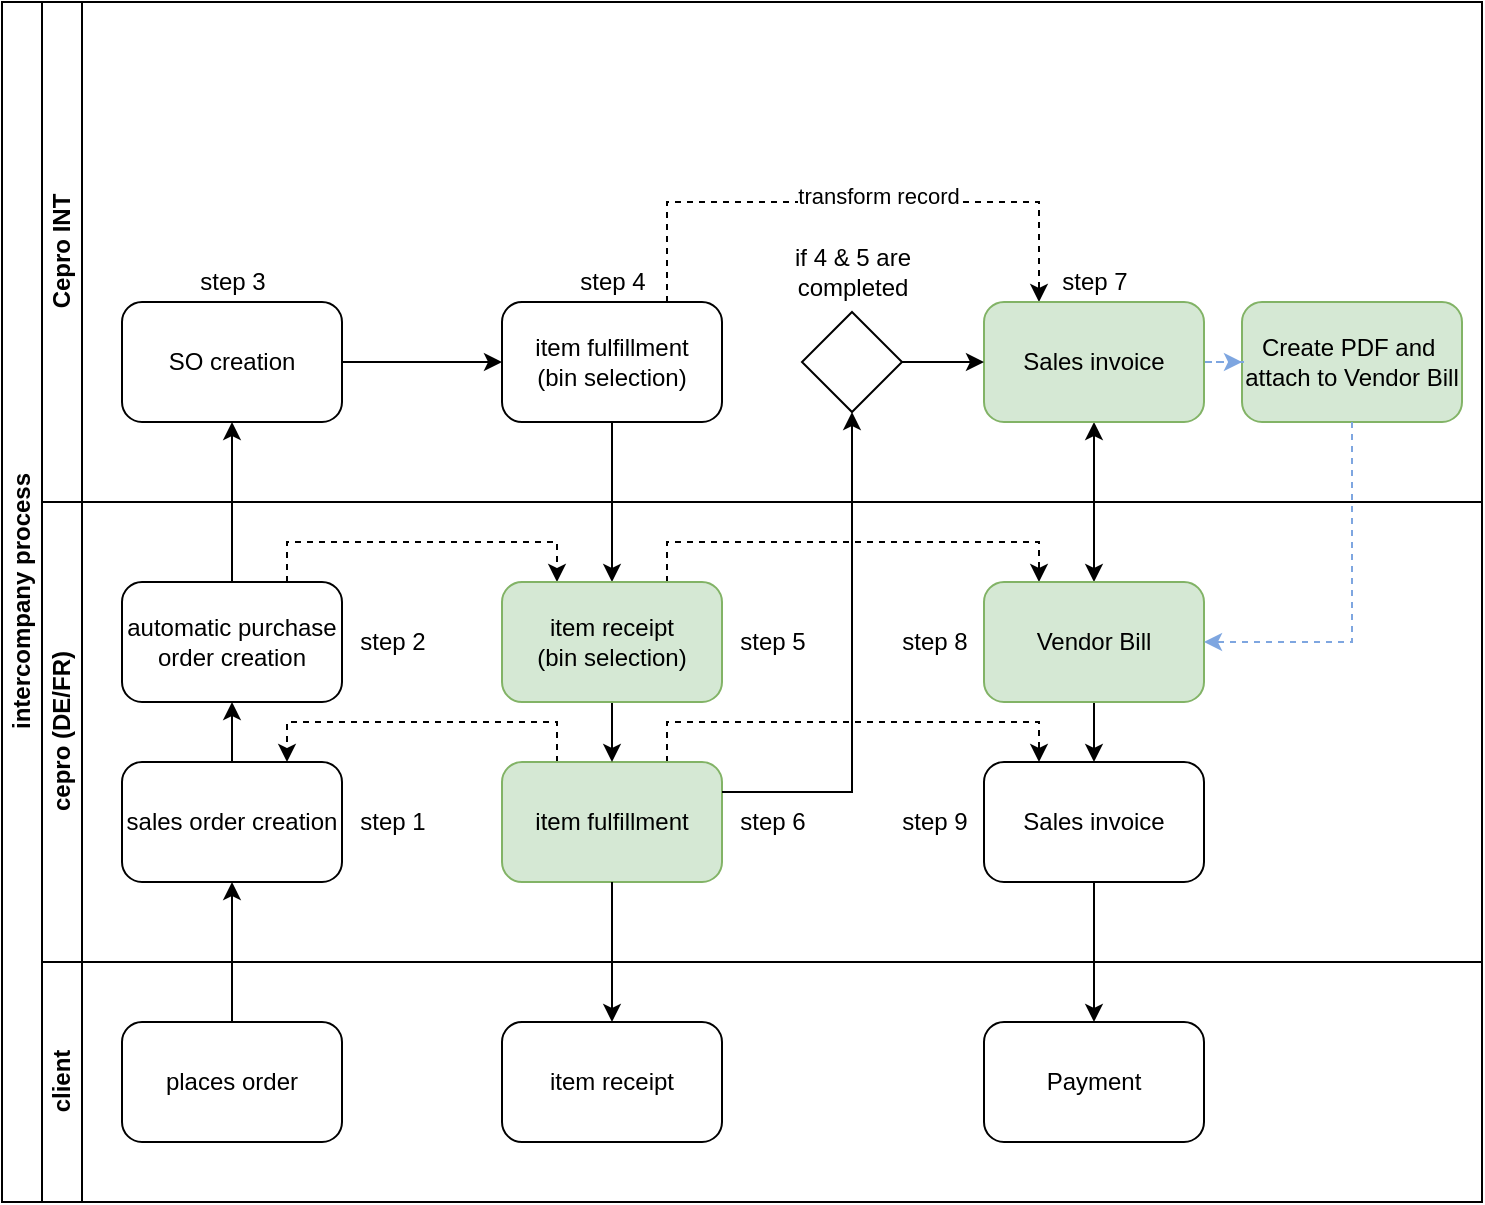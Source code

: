 <mxfile version="14.7.7" type="github">
  <diagram id="kgpKYQtTHZ0yAKxKKP6v" name="Page-1">
    <mxGraphModel dx="928" dy="971" grid="1" gridSize="10" guides="1" tooltips="1" connect="1" arrows="1" fold="1" page="1" pageScale="1" pageWidth="850" pageHeight="1100" math="0" shadow="0">
      <root>
        <mxCell id="0" />
        <mxCell id="1" parent="0" />
        <mxCell id="2VjHeU6Kj2DrrdjrndzW-1" value="intercompany process" style="swimlane;html=1;childLayout=stackLayout;resizeParent=1;resizeParentMax=0;horizontal=0;startSize=20;horizontalStack=0;" vertex="1" parent="1">
          <mxGeometry x="40" y="160" width="740" height="600" as="geometry" />
        </mxCell>
        <mxCell id="2VjHeU6Kj2DrrdjrndzW-2" value="Cepro INT" style="swimlane;html=1;startSize=20;horizontal=0;" vertex="1" parent="2VjHeU6Kj2DrrdjrndzW-1">
          <mxGeometry x="20" width="720" height="250" as="geometry" />
        </mxCell>
        <mxCell id="2VjHeU6Kj2DrrdjrndzW-11" value="SO creation" style="points=[[0.25,0,0],[0.5,0,0],[0.75,0,0],[1,0.25,0],[1,0.5,0],[1,0.75,0],[0.75,1,0],[0.5,1,0],[0.25,1,0],[0,0.75,0],[0,0.5,0],[0,0.25,0]];shape=mxgraph.bpmn.task;whiteSpace=wrap;rectStyle=rounded;size=10;taskMarker=abstract;" vertex="1" parent="2VjHeU6Kj2DrrdjrndzW-2">
          <mxGeometry x="40" y="150" width="110" height="60" as="geometry" />
        </mxCell>
        <mxCell id="2VjHeU6Kj2DrrdjrndzW-33" value="step 3" style="text;html=1;align=center;verticalAlign=middle;resizable=0;points=[];autosize=1;strokeColor=none;" vertex="1" parent="2VjHeU6Kj2DrrdjrndzW-2">
          <mxGeometry x="70" y="130" width="50" height="20" as="geometry" />
        </mxCell>
        <mxCell id="2VjHeU6Kj2DrrdjrndzW-34" value="step 4" style="text;html=1;align=center;verticalAlign=middle;resizable=0;points=[];autosize=1;strokeColor=none;" vertex="1" parent="2VjHeU6Kj2DrrdjrndzW-2">
          <mxGeometry x="260" y="130" width="50" height="20" as="geometry" />
        </mxCell>
        <mxCell id="2VjHeU6Kj2DrrdjrndzW-37" value="step 7" style="text;html=1;align=center;verticalAlign=middle;resizable=0;points=[];autosize=1;strokeColor=none;" vertex="1" parent="2VjHeU6Kj2DrrdjrndzW-2">
          <mxGeometry x="501" y="130" width="50" height="20" as="geometry" />
        </mxCell>
        <mxCell id="2VjHeU6Kj2DrrdjrndzW-40" value="" style="points=[[0.25,0.25,0],[0.5,0,0],[0.75,0.25,0],[1,0.5,0],[0.75,0.75,0],[0.5,1,0],[0.25,0.75,0],[0,0.5,0]];shape=mxgraph.bpmn.gateway2;html=1;verticalLabelPosition=bottom;labelBackgroundColor=#ffffff;verticalAlign=top;align=center;perimeter=rhombusPerimeter;outlineConnect=0;outline=none;symbol=none;" vertex="1" parent="2VjHeU6Kj2DrrdjrndzW-2">
          <mxGeometry x="380" y="155" width="50" height="50" as="geometry" />
        </mxCell>
        <mxCell id="2VjHeU6Kj2DrrdjrndzW-44" value="if 4 &amp;amp; 5 are&lt;br&gt;completed" style="text;html=1;align=center;verticalAlign=middle;resizable=0;points=[];autosize=1;strokeColor=none;" vertex="1" parent="2VjHeU6Kj2DrrdjrndzW-2">
          <mxGeometry x="370" y="120" width="70" height="30" as="geometry" />
        </mxCell>
        <mxCell id="2VjHeU6Kj2DrrdjrndzW-66" value="Create PDF and &#xa;attach to Vendor Bill" style="points=[[0.25,0,0],[0.5,0,0],[0.75,0,0],[1,0.25,0],[1,0.5,0],[1,0.75,0],[0.75,1,0],[0.5,1,0],[0.25,1,0],[0,0.75,0],[0,0.5,0],[0,0.25,0]];shape=mxgraph.bpmn.task;whiteSpace=wrap;rectStyle=rounded;size=10;taskMarker=abstract;fillColor=#d5e8d4;strokeColor=#82b366;" vertex="1" parent="2VjHeU6Kj2DrrdjrndzW-2">
          <mxGeometry x="600" y="150" width="110" height="60" as="geometry" />
        </mxCell>
        <mxCell id="2VjHeU6Kj2DrrdjrndzW-3" value="cepro (DE/FR)" style="swimlane;html=1;startSize=20;horizontal=0;" vertex="1" parent="2VjHeU6Kj2DrrdjrndzW-1">
          <mxGeometry x="20" y="250" width="720" height="230" as="geometry" />
        </mxCell>
        <mxCell id="2VjHeU6Kj2DrrdjrndzW-6" value="sales order creation" style="points=[[0.25,0,0],[0.5,0,0],[0.75,0,0],[1,0.25,0],[1,0.5,0],[1,0.75,0],[0.75,1,0],[0.5,1,0],[0.25,1,0],[0,0.75,0],[0,0.5,0],[0,0.25,0]];shape=mxgraph.bpmn.task;whiteSpace=wrap;rectStyle=rounded;size=10;taskMarker=abstract;" vertex="1" parent="2VjHeU6Kj2DrrdjrndzW-3">
          <mxGeometry x="40" y="130" width="110" height="60" as="geometry" />
        </mxCell>
        <mxCell id="2VjHeU6Kj2DrrdjrndzW-9" value="automatic purchase order creation" style="points=[[0.25,0,0],[0.5,0,0],[0.75,0,0],[1,0.25,0],[1,0.5,0],[1,0.75,0],[0.75,1,0],[0.5,1,0],[0.25,1,0],[0,0.75,0],[0,0.5,0],[0,0.25,0]];shape=mxgraph.bpmn.task;whiteSpace=wrap;rectStyle=rounded;size=10;taskMarker=abstract;" vertex="1" parent="2VjHeU6Kj2DrrdjrndzW-3">
          <mxGeometry x="40" y="40" width="110" height="60" as="geometry" />
        </mxCell>
        <mxCell id="2VjHeU6Kj2DrrdjrndzW-10" value="" style="edgeStyle=orthogonalEdgeStyle;rounded=0;orthogonalLoop=1;jettySize=auto;html=1;" edge="1" parent="2VjHeU6Kj2DrrdjrndzW-3" source="2VjHeU6Kj2DrrdjrndzW-6" target="2VjHeU6Kj2DrrdjrndzW-9">
          <mxGeometry relative="1" as="geometry" />
        </mxCell>
        <mxCell id="2VjHeU6Kj2DrrdjrndzW-46" style="edgeStyle=orthogonalEdgeStyle;rounded=0;orthogonalLoop=1;jettySize=auto;html=1;exitX=0.25;exitY=0;exitDx=0;exitDy=0;exitPerimeter=0;entryX=0.75;entryY=0;entryDx=0;entryDy=0;entryPerimeter=0;startArrow=none;startFill=0;dashed=1;" edge="1" parent="2VjHeU6Kj2DrrdjrndzW-3" source="2VjHeU6Kj2DrrdjrndzW-17" target="2VjHeU6Kj2DrrdjrndzW-6">
          <mxGeometry relative="1" as="geometry" />
        </mxCell>
        <mxCell id="2VjHeU6Kj2DrrdjrndzW-47" style="edgeStyle=orthogonalEdgeStyle;rounded=0;orthogonalLoop=1;jettySize=auto;html=1;exitX=0.75;exitY=0;exitDx=0;exitDy=0;exitPerimeter=0;entryX=0.25;entryY=0;entryDx=0;entryDy=0;entryPerimeter=0;startArrow=none;startFill=0;dashed=1;" edge="1" parent="2VjHeU6Kj2DrrdjrndzW-3" source="2VjHeU6Kj2DrrdjrndzW-17" target="2VjHeU6Kj2DrrdjrndzW-25">
          <mxGeometry relative="1" as="geometry" />
        </mxCell>
        <mxCell id="2VjHeU6Kj2DrrdjrndzW-17" value="item fulfillment" style="points=[[0.25,0,0],[0.5,0,0],[0.75,0,0],[1,0.25,0],[1,0.5,0],[1,0.75,0],[0.75,1,0],[0.5,1,0],[0.25,1,0],[0,0.75,0],[0,0.5,0],[0,0.25,0]];shape=mxgraph.bpmn.task;whiteSpace=wrap;rectStyle=rounded;size=10;taskMarker=abstract;fillColor=#d5e8d4;strokeColor=#82b366;" vertex="1" parent="2VjHeU6Kj2DrrdjrndzW-3">
          <mxGeometry x="230" y="130" width="110" height="60" as="geometry" />
        </mxCell>
        <mxCell id="2VjHeU6Kj2DrrdjrndzW-25" value="Sales invoice" style="points=[[0.25,0,0],[0.5,0,0],[0.75,0,0],[1,0.25,0],[1,0.5,0],[1,0.75,0],[0.75,1,0],[0.5,1,0],[0.25,1,0],[0,0.75,0],[0,0.5,0],[0,0.25,0]];shape=mxgraph.bpmn.task;whiteSpace=wrap;rectStyle=rounded;size=10;taskMarker=abstract;" vertex="1" parent="2VjHeU6Kj2DrrdjrndzW-3">
          <mxGeometry x="471" y="130" width="110" height="60" as="geometry" />
        </mxCell>
        <mxCell id="2VjHeU6Kj2DrrdjrndzW-32" value="step 2" style="text;html=1;align=center;verticalAlign=middle;resizable=0;points=[];autosize=1;strokeColor=none;" vertex="1" parent="2VjHeU6Kj2DrrdjrndzW-3">
          <mxGeometry x="150" y="60" width="50" height="20" as="geometry" />
        </mxCell>
        <mxCell id="2VjHeU6Kj2DrrdjrndzW-29" value="step 1" style="text;html=1;align=center;verticalAlign=middle;resizable=0;points=[];autosize=1;strokeColor=none;" vertex="1" parent="2VjHeU6Kj2DrrdjrndzW-3">
          <mxGeometry x="150" y="150" width="50" height="20" as="geometry" />
        </mxCell>
        <mxCell id="2VjHeU6Kj2DrrdjrndzW-36" value="step 6" style="text;html=1;align=center;verticalAlign=middle;resizable=0;points=[];autosize=1;strokeColor=none;" vertex="1" parent="2VjHeU6Kj2DrrdjrndzW-3">
          <mxGeometry x="340" y="150" width="50" height="20" as="geometry" />
        </mxCell>
        <mxCell id="2VjHeU6Kj2DrrdjrndzW-38" value="step 8" style="text;html=1;align=center;verticalAlign=middle;resizable=0;points=[];autosize=1;strokeColor=none;" vertex="1" parent="2VjHeU6Kj2DrrdjrndzW-3">
          <mxGeometry x="421" y="60" width="50" height="20" as="geometry" />
        </mxCell>
        <mxCell id="2VjHeU6Kj2DrrdjrndzW-39" value="step 9" style="text;html=1;align=center;verticalAlign=middle;resizable=0;points=[];autosize=1;strokeColor=none;" vertex="1" parent="2VjHeU6Kj2DrrdjrndzW-3">
          <mxGeometry x="421" y="150" width="50" height="20" as="geometry" />
        </mxCell>
        <mxCell id="2VjHeU6Kj2DrrdjrndzW-4" value="client" style="swimlane;html=1;startSize=20;horizontal=0;" vertex="1" parent="2VjHeU6Kj2DrrdjrndzW-1">
          <mxGeometry x="20" y="480" width="720" height="120" as="geometry" />
        </mxCell>
        <mxCell id="2VjHeU6Kj2DrrdjrndzW-5" value="places order" style="points=[[0.25,0,0],[0.5,0,0],[0.75,0,0],[1,0.25,0],[1,0.5,0],[1,0.75,0],[0.75,1,0],[0.5,1,0],[0.25,1,0],[0,0.75,0],[0,0.5,0],[0,0.25,0]];shape=mxgraph.bpmn.task;whiteSpace=wrap;rectStyle=rounded;size=10;taskMarker=abstract;" vertex="1" parent="2VjHeU6Kj2DrrdjrndzW-4">
          <mxGeometry x="40" y="30" width="110" height="60" as="geometry" />
        </mxCell>
        <mxCell id="2VjHeU6Kj2DrrdjrndzW-19" value="item receipt" style="points=[[0.25,0,0],[0.5,0,0],[0.75,0,0],[1,0.25,0],[1,0.5,0],[1,0.75,0],[0.75,1,0],[0.5,1,0],[0.25,1,0],[0,0.75,0],[0,0.5,0],[0,0.25,0]];shape=mxgraph.bpmn.task;whiteSpace=wrap;rectStyle=rounded;size=10;taskMarker=abstract;" vertex="1" parent="2VjHeU6Kj2DrrdjrndzW-4">
          <mxGeometry x="230" y="30" width="110" height="60" as="geometry" />
        </mxCell>
        <mxCell id="2VjHeU6Kj2DrrdjrndzW-27" value="Payment" style="points=[[0.25,0,0],[0.5,0,0],[0.75,0,0],[1,0.25,0],[1,0.5,0],[1,0.75,0],[0.75,1,0],[0.5,1,0],[0.25,1,0],[0,0.75,0],[0,0.5,0],[0,0.25,0]];shape=mxgraph.bpmn.task;whiteSpace=wrap;rectStyle=rounded;size=10;taskMarker=abstract;" vertex="1" parent="2VjHeU6Kj2DrrdjrndzW-4">
          <mxGeometry x="471" y="30" width="110" height="60" as="geometry" />
        </mxCell>
        <mxCell id="2VjHeU6Kj2DrrdjrndzW-7" value="" style="edgeStyle=orthogonalEdgeStyle;rounded=0;orthogonalLoop=1;jettySize=auto;html=1;" edge="1" parent="2VjHeU6Kj2DrrdjrndzW-1" source="2VjHeU6Kj2DrrdjrndzW-5" target="2VjHeU6Kj2DrrdjrndzW-6">
          <mxGeometry relative="1" as="geometry" />
        </mxCell>
        <mxCell id="2VjHeU6Kj2DrrdjrndzW-12" value="" style="edgeStyle=orthogonalEdgeStyle;rounded=0;orthogonalLoop=1;jettySize=auto;html=1;" edge="1" parent="2VjHeU6Kj2DrrdjrndzW-1" source="2VjHeU6Kj2DrrdjrndzW-9" target="2VjHeU6Kj2DrrdjrndzW-11">
          <mxGeometry relative="1" as="geometry" />
        </mxCell>
        <mxCell id="2VjHeU6Kj2DrrdjrndzW-20" value="" style="edgeStyle=orthogonalEdgeStyle;rounded=0;orthogonalLoop=1;jettySize=auto;html=1;" edge="1" parent="2VjHeU6Kj2DrrdjrndzW-1" source="2VjHeU6Kj2DrrdjrndzW-17" target="2VjHeU6Kj2DrrdjrndzW-19">
          <mxGeometry relative="1" as="geometry" />
        </mxCell>
        <mxCell id="2VjHeU6Kj2DrrdjrndzW-28" value="" style="edgeStyle=orthogonalEdgeStyle;rounded=0;orthogonalLoop=1;jettySize=auto;html=1;" edge="1" parent="2VjHeU6Kj2DrrdjrndzW-1" source="2VjHeU6Kj2DrrdjrndzW-25" target="2VjHeU6Kj2DrrdjrndzW-27">
          <mxGeometry relative="1" as="geometry" />
        </mxCell>
        <mxCell id="2VjHeU6Kj2DrrdjrndzW-41" style="edgeStyle=orthogonalEdgeStyle;rounded=0;orthogonalLoop=1;jettySize=auto;html=1;exitX=1;exitY=0.25;exitDx=0;exitDy=0;exitPerimeter=0;entryX=0.5;entryY=1;entryDx=0;entryDy=0;entryPerimeter=0;startArrow=none;startFill=0;" edge="1" parent="2VjHeU6Kj2DrrdjrndzW-1" source="2VjHeU6Kj2DrrdjrndzW-17" target="2VjHeU6Kj2DrrdjrndzW-40">
          <mxGeometry relative="1" as="geometry" />
        </mxCell>
        <mxCell id="2VjHeU6Kj2DrrdjrndzW-16" value="" style="edgeStyle=orthogonalEdgeStyle;rounded=0;orthogonalLoop=1;jettySize=auto;html=1;" edge="1" parent="1" source="2VjHeU6Kj2DrrdjrndzW-13" target="2VjHeU6Kj2DrrdjrndzW-15">
          <mxGeometry relative="1" as="geometry" />
        </mxCell>
        <mxCell id="2VjHeU6Kj2DrrdjrndzW-59" style="edgeStyle=orthogonalEdgeStyle;rounded=0;orthogonalLoop=1;jettySize=auto;html=1;exitX=0.75;exitY=0;exitDx=0;exitDy=0;exitPerimeter=0;entryX=0.25;entryY=0;entryDx=0;entryDy=0;entryPerimeter=0;startArrow=none;startFill=0;dashed=1;" edge="1" parent="1" source="2VjHeU6Kj2DrrdjrndzW-13" target="2VjHeU6Kj2DrrdjrndzW-21">
          <mxGeometry relative="1" as="geometry">
            <Array as="points">
              <mxPoint x="373" y="260" />
              <mxPoint x="559" y="260" />
            </Array>
          </mxGeometry>
        </mxCell>
        <mxCell id="2VjHeU6Kj2DrrdjrndzW-60" value="transform record" style="edgeLabel;html=1;align=center;verticalAlign=middle;resizable=0;points=[];" vertex="1" connectable="0" parent="2VjHeU6Kj2DrrdjrndzW-59">
          <mxGeometry x="0.08" y="3" relative="1" as="geometry">
            <mxPoint x="1" as="offset" />
          </mxGeometry>
        </mxCell>
        <mxCell id="2VjHeU6Kj2DrrdjrndzW-13" value="item fulfillment&#xa;(bin selection)" style="points=[[0.25,0,0],[0.5,0,0],[0.75,0,0],[1,0.25,0],[1,0.5,0],[1,0.75,0],[0.75,1,0],[0.5,1,0],[0.25,1,0],[0,0.75,0],[0,0.5,0],[0,0.25,0]];shape=mxgraph.bpmn.task;whiteSpace=wrap;rectStyle=rounded;size=10;taskMarker=abstract;" vertex="1" parent="1">
          <mxGeometry x="290" y="310" width="110" height="60" as="geometry" />
        </mxCell>
        <mxCell id="2VjHeU6Kj2DrrdjrndzW-14" value="" style="edgeStyle=orthogonalEdgeStyle;rounded=0;orthogonalLoop=1;jettySize=auto;html=1;" edge="1" parent="1" source="2VjHeU6Kj2DrrdjrndzW-11" target="2VjHeU6Kj2DrrdjrndzW-13">
          <mxGeometry relative="1" as="geometry" />
        </mxCell>
        <mxCell id="2VjHeU6Kj2DrrdjrndzW-18" value="" style="edgeStyle=orthogonalEdgeStyle;rounded=0;orthogonalLoop=1;jettySize=auto;html=1;" edge="1" parent="1" source="2VjHeU6Kj2DrrdjrndzW-15" target="2VjHeU6Kj2DrrdjrndzW-17">
          <mxGeometry relative="1" as="geometry" />
        </mxCell>
        <mxCell id="2VjHeU6Kj2DrrdjrndzW-45" style="edgeStyle=orthogonalEdgeStyle;rounded=0;orthogonalLoop=1;jettySize=auto;html=1;entryX=0.25;entryY=0;entryDx=0;entryDy=0;entryPerimeter=0;startArrow=none;startFill=0;exitX=0.75;exitY=0;exitDx=0;exitDy=0;exitPerimeter=0;dashed=1;" edge="1" parent="1" source="2VjHeU6Kj2DrrdjrndzW-9" target="2VjHeU6Kj2DrrdjrndzW-15">
          <mxGeometry relative="1" as="geometry">
            <mxPoint x="180" y="420" as="sourcePoint" />
          </mxGeometry>
        </mxCell>
        <mxCell id="2VjHeU6Kj2DrrdjrndzW-48" style="edgeStyle=orthogonalEdgeStyle;rounded=0;orthogonalLoop=1;jettySize=auto;html=1;exitX=0.75;exitY=0;exitDx=0;exitDy=0;exitPerimeter=0;entryX=0.25;entryY=0;entryDx=0;entryDy=0;entryPerimeter=0;startArrow=none;startFill=0;dashed=1;" edge="1" parent="1" source="2VjHeU6Kj2DrrdjrndzW-15" target="2VjHeU6Kj2DrrdjrndzW-23">
          <mxGeometry relative="1" as="geometry" />
        </mxCell>
        <mxCell id="2VjHeU6Kj2DrrdjrndzW-15" value="item receipt&#xa;(bin selection)" style="points=[[0.25,0,0],[0.5,0,0],[0.75,0,0],[1,0.25,0],[1,0.5,0],[1,0.75,0],[0.75,1,0],[0.5,1,0],[0.25,1,0],[0,0.75,0],[0,0.5,0],[0,0.25,0]];shape=mxgraph.bpmn.task;whiteSpace=wrap;rectStyle=rounded;size=10;taskMarker=abstract;fillColor=#d5e8d4;strokeColor=#82b366;" vertex="1" parent="1">
          <mxGeometry x="290" y="450" width="110" height="60" as="geometry" />
        </mxCell>
        <mxCell id="2VjHeU6Kj2DrrdjrndzW-24" value="" style="edgeStyle=orthogonalEdgeStyle;rounded=0;orthogonalLoop=1;jettySize=auto;html=1;startArrow=classic;startFill=1;" edge="1" parent="1" source="2VjHeU6Kj2DrrdjrndzW-21" target="2VjHeU6Kj2DrrdjrndzW-23">
          <mxGeometry relative="1" as="geometry" />
        </mxCell>
        <mxCell id="2VjHeU6Kj2DrrdjrndzW-67" value="" style="edgeStyle=orthogonalEdgeStyle;rounded=0;orthogonalLoop=1;jettySize=auto;html=1;dashed=1;fontColor=#E6E6E6;startArrow=none;startFill=0;strokeColor=#7EA6E0;" edge="1" parent="1" source="2VjHeU6Kj2DrrdjrndzW-21" target="2VjHeU6Kj2DrrdjrndzW-66">
          <mxGeometry relative="1" as="geometry" />
        </mxCell>
        <mxCell id="2VjHeU6Kj2DrrdjrndzW-21" value="Sales invoice" style="points=[[0.25,0,0],[0.5,0,0],[0.75,0,0],[1,0.25,0],[1,0.5,0],[1,0.75,0],[0.75,1,0],[0.5,1,0],[0.25,1,0],[0,0.75,0],[0,0.5,0],[0,0.25,0]];shape=mxgraph.bpmn.task;whiteSpace=wrap;rectStyle=rounded;size=10;taskMarker=abstract;fillColor=#d5e8d4;strokeColor=#82b366;" vertex="1" parent="1">
          <mxGeometry x="531" y="310" width="110" height="60" as="geometry" />
        </mxCell>
        <mxCell id="2VjHeU6Kj2DrrdjrndzW-26" value="" style="edgeStyle=orthogonalEdgeStyle;rounded=0;orthogonalLoop=1;jettySize=auto;html=1;" edge="1" parent="1" source="2VjHeU6Kj2DrrdjrndzW-23" target="2VjHeU6Kj2DrrdjrndzW-25">
          <mxGeometry relative="1" as="geometry" />
        </mxCell>
        <mxCell id="2VjHeU6Kj2DrrdjrndzW-23" value="Vendor Bill" style="points=[[0.25,0,0],[0.5,0,0],[0.75,0,0],[1,0.25,0],[1,0.5,0],[1,0.75,0],[0.75,1,0],[0.5,1,0],[0.25,1,0],[0,0.75,0],[0,0.5,0],[0,0.25,0]];shape=mxgraph.bpmn.task;whiteSpace=wrap;rectStyle=rounded;size=10;taskMarker=abstract;fillColor=#d5e8d4;strokeColor=#82b366;" vertex="1" parent="1">
          <mxGeometry x="531" y="450" width="110" height="60" as="geometry" />
        </mxCell>
        <mxCell id="2VjHeU6Kj2DrrdjrndzW-35" value="step 5" style="text;html=1;align=center;verticalAlign=middle;resizable=0;points=[];autosize=1;strokeColor=none;" vertex="1" parent="1">
          <mxGeometry x="400" y="470" width="50" height="20" as="geometry" />
        </mxCell>
        <mxCell id="2VjHeU6Kj2DrrdjrndzW-43" style="edgeStyle=orthogonalEdgeStyle;rounded=0;orthogonalLoop=1;jettySize=auto;html=1;exitX=1;exitY=0.5;exitDx=0;exitDy=0;exitPerimeter=0;entryX=0;entryY=0.5;entryDx=0;entryDy=0;entryPerimeter=0;startArrow=none;startFill=0;" edge="1" parent="1" source="2VjHeU6Kj2DrrdjrndzW-40" target="2VjHeU6Kj2DrrdjrndzW-21">
          <mxGeometry relative="1" as="geometry">
            <mxPoint x="511" y="340" as="sourcePoint" />
          </mxGeometry>
        </mxCell>
        <mxCell id="2VjHeU6Kj2DrrdjrndzW-68" style="edgeStyle=orthogonalEdgeStyle;rounded=0;orthogonalLoop=1;jettySize=auto;html=1;exitX=0.5;exitY=1;exitDx=0;exitDy=0;exitPerimeter=0;entryX=1;entryY=0.5;entryDx=0;entryDy=0;entryPerimeter=0;dashed=1;fontColor=#E6E6E6;startArrow=none;startFill=0;strokeColor=#7EA6E0;" edge="1" parent="1" source="2VjHeU6Kj2DrrdjrndzW-66" target="2VjHeU6Kj2DrrdjrndzW-23">
          <mxGeometry relative="1" as="geometry" />
        </mxCell>
      </root>
    </mxGraphModel>
  </diagram>
</mxfile>
